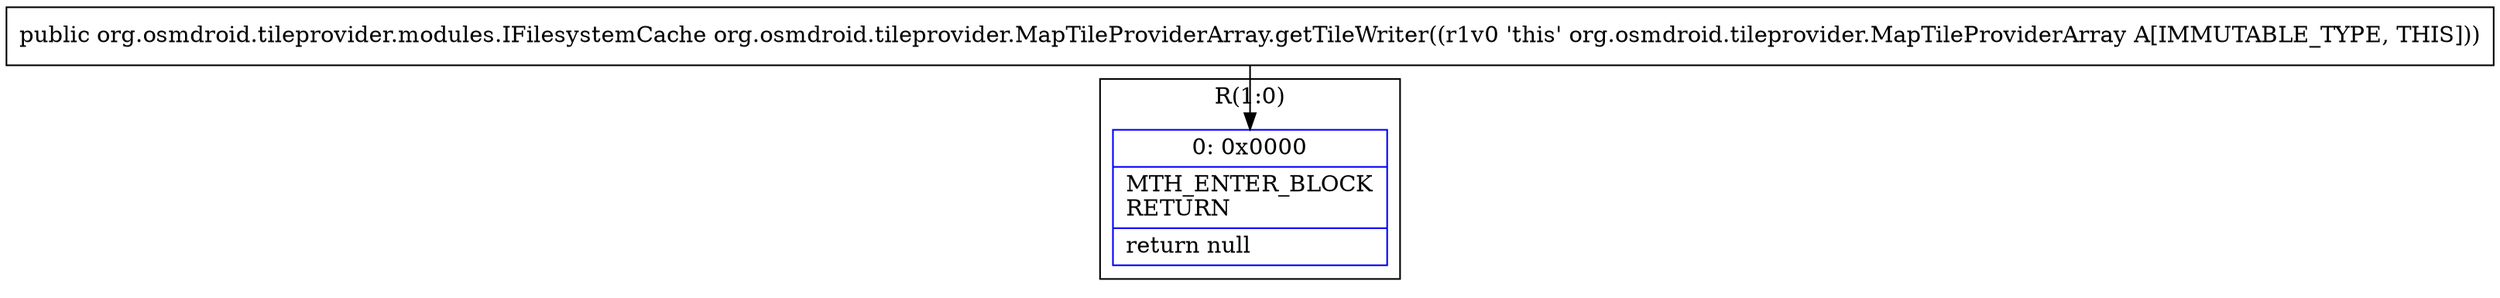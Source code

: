 digraph "CFG fororg.osmdroid.tileprovider.MapTileProviderArray.getTileWriter()Lorg\/osmdroid\/tileprovider\/modules\/IFilesystemCache;" {
subgraph cluster_Region_1543842079 {
label = "R(1:0)";
node [shape=record,color=blue];
Node_0 [shape=record,label="{0\:\ 0x0000|MTH_ENTER_BLOCK\lRETURN\l|return null\l}"];
}
MethodNode[shape=record,label="{public org.osmdroid.tileprovider.modules.IFilesystemCache org.osmdroid.tileprovider.MapTileProviderArray.getTileWriter((r1v0 'this' org.osmdroid.tileprovider.MapTileProviderArray A[IMMUTABLE_TYPE, THIS])) }"];
MethodNode -> Node_0;
}


